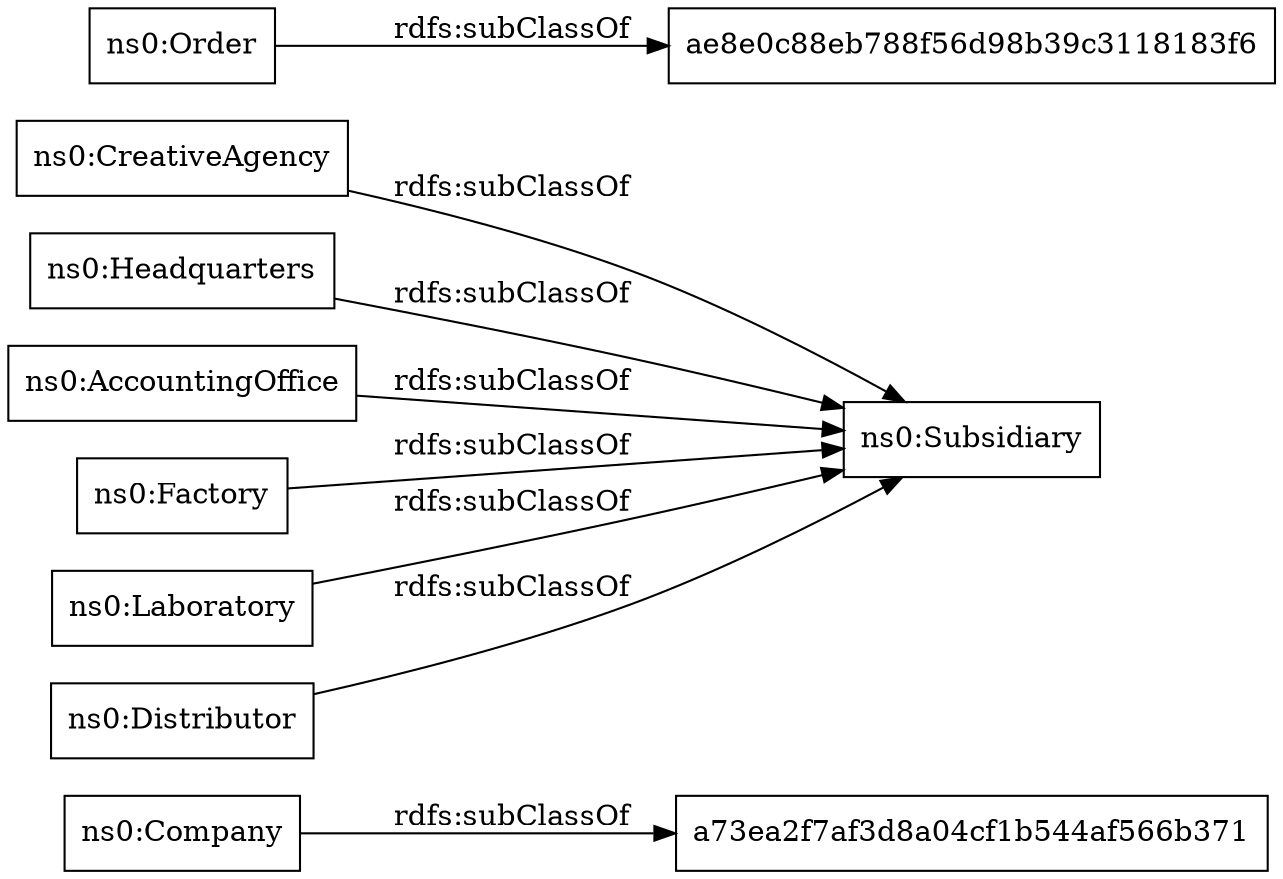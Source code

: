 digraph ar2dtool_diagram { 
rankdir=LR;
size="1000"
node [shape = rectangle, color="black"]; "a73ea2f7af3d8a04cf1b544af566b371" "ns0:Subsidiary" "ns0:Order" "ae8e0c88eb788f56d98b39c3118183f6" "ns0:CreativeAgency" "ns0:Headquarters" "ns0:AccountingOffice" "ns0:Factory" "ns0:Laboratory" "ns0:Distributor" "ns0:Company" ; /*classes style*/
	"ns0:Distributor" -> "ns0:Subsidiary" [ label = "rdfs:subClassOf" ];
	"ns0:Headquarters" -> "ns0:Subsidiary" [ label = "rdfs:subClassOf" ];
	"ns0:Laboratory" -> "ns0:Subsidiary" [ label = "rdfs:subClassOf" ];
	"ns0:Factory" -> "ns0:Subsidiary" [ label = "rdfs:subClassOf" ];
	"ns0:AccountingOffice" -> "ns0:Subsidiary" [ label = "rdfs:subClassOf" ];
	"ns0:Order" -> "ae8e0c88eb788f56d98b39c3118183f6" [ label = "rdfs:subClassOf" ];
	"ns0:CreativeAgency" -> "ns0:Subsidiary" [ label = "rdfs:subClassOf" ];
	"ns0:Company" -> "a73ea2f7af3d8a04cf1b544af566b371" [ label = "rdfs:subClassOf" ];

}
